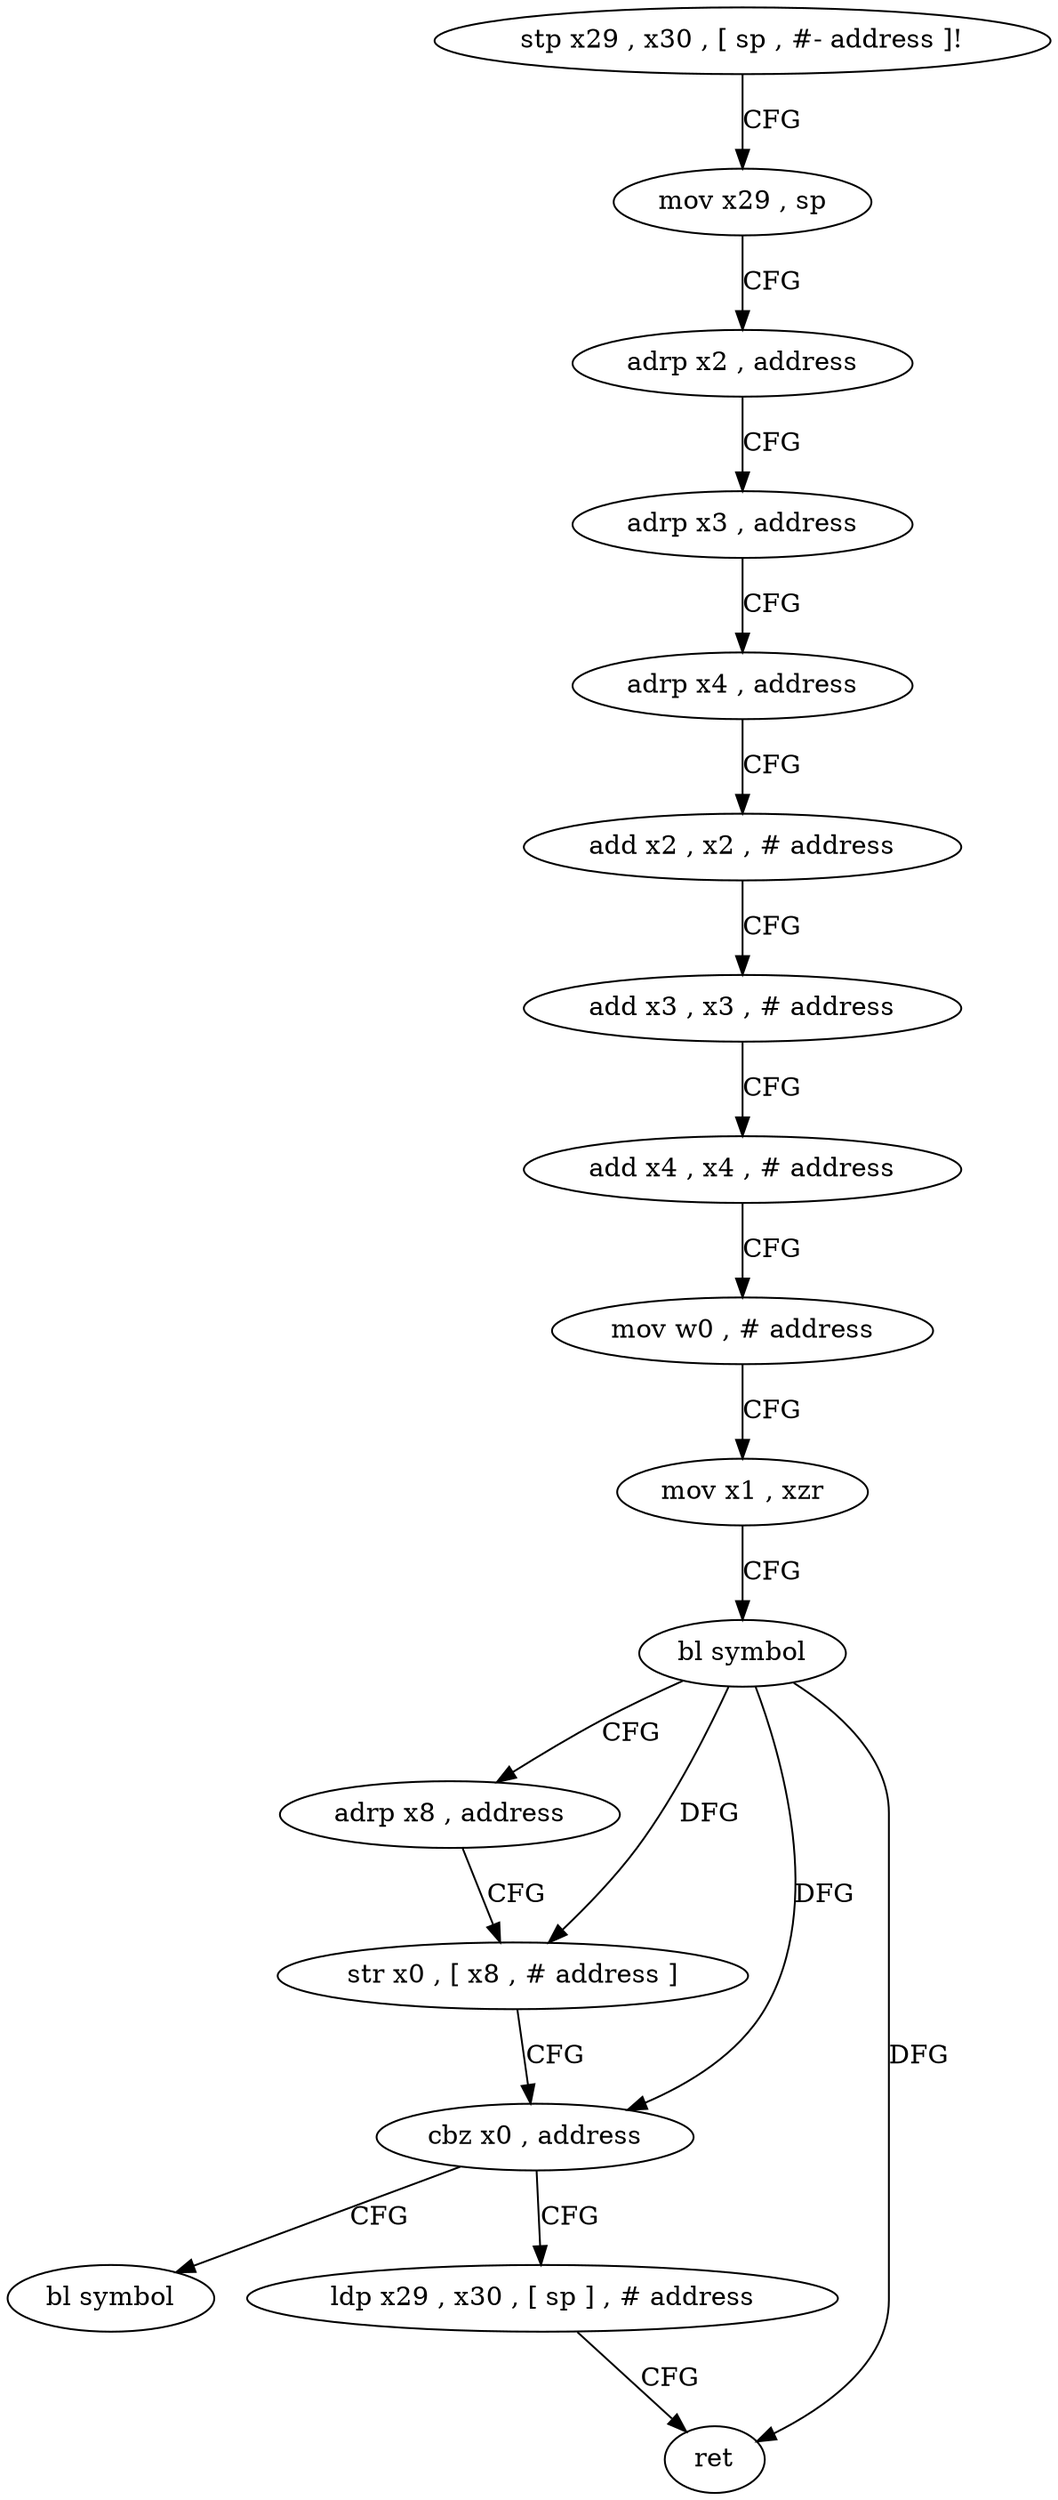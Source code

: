digraph "func" {
"4229800" [label = "stp x29 , x30 , [ sp , #- address ]!" ]
"4229804" [label = "mov x29 , sp" ]
"4229808" [label = "adrp x2 , address" ]
"4229812" [label = "adrp x3 , address" ]
"4229816" [label = "adrp x4 , address" ]
"4229820" [label = "add x2 , x2 , # address" ]
"4229824" [label = "add x3 , x3 , # address" ]
"4229828" [label = "add x4 , x4 , # address" ]
"4229832" [label = "mov w0 , # address" ]
"4229836" [label = "mov x1 , xzr" ]
"4229840" [label = "bl symbol" ]
"4229844" [label = "adrp x8 , address" ]
"4229848" [label = "str x0 , [ x8 , # address ]" ]
"4229852" [label = "cbz x0 , address" ]
"4229864" [label = "bl symbol" ]
"4229856" [label = "ldp x29 , x30 , [ sp ] , # address" ]
"4229860" [label = "ret" ]
"4229800" -> "4229804" [ label = "CFG" ]
"4229804" -> "4229808" [ label = "CFG" ]
"4229808" -> "4229812" [ label = "CFG" ]
"4229812" -> "4229816" [ label = "CFG" ]
"4229816" -> "4229820" [ label = "CFG" ]
"4229820" -> "4229824" [ label = "CFG" ]
"4229824" -> "4229828" [ label = "CFG" ]
"4229828" -> "4229832" [ label = "CFG" ]
"4229832" -> "4229836" [ label = "CFG" ]
"4229836" -> "4229840" [ label = "CFG" ]
"4229840" -> "4229844" [ label = "CFG" ]
"4229840" -> "4229848" [ label = "DFG" ]
"4229840" -> "4229852" [ label = "DFG" ]
"4229840" -> "4229860" [ label = "DFG" ]
"4229844" -> "4229848" [ label = "CFG" ]
"4229848" -> "4229852" [ label = "CFG" ]
"4229852" -> "4229864" [ label = "CFG" ]
"4229852" -> "4229856" [ label = "CFG" ]
"4229856" -> "4229860" [ label = "CFG" ]
}
